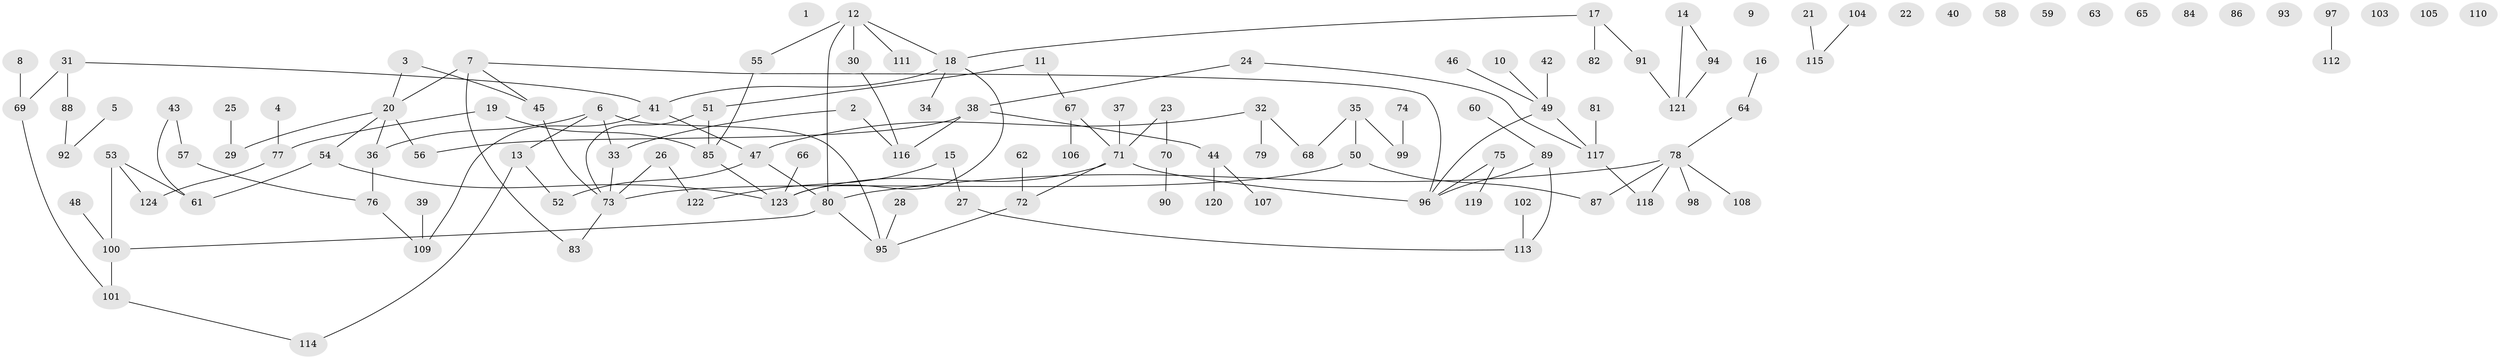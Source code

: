 // Generated by graph-tools (version 1.1) at 2025/39/03/09/25 04:39:22]
// undirected, 124 vertices, 132 edges
graph export_dot {
graph [start="1"]
  node [color=gray90,style=filled];
  1;
  2;
  3;
  4;
  5;
  6;
  7;
  8;
  9;
  10;
  11;
  12;
  13;
  14;
  15;
  16;
  17;
  18;
  19;
  20;
  21;
  22;
  23;
  24;
  25;
  26;
  27;
  28;
  29;
  30;
  31;
  32;
  33;
  34;
  35;
  36;
  37;
  38;
  39;
  40;
  41;
  42;
  43;
  44;
  45;
  46;
  47;
  48;
  49;
  50;
  51;
  52;
  53;
  54;
  55;
  56;
  57;
  58;
  59;
  60;
  61;
  62;
  63;
  64;
  65;
  66;
  67;
  68;
  69;
  70;
  71;
  72;
  73;
  74;
  75;
  76;
  77;
  78;
  79;
  80;
  81;
  82;
  83;
  84;
  85;
  86;
  87;
  88;
  89;
  90;
  91;
  92;
  93;
  94;
  95;
  96;
  97;
  98;
  99;
  100;
  101;
  102;
  103;
  104;
  105;
  106;
  107;
  108;
  109;
  110;
  111;
  112;
  113;
  114;
  115;
  116;
  117;
  118;
  119;
  120;
  121;
  122;
  123;
  124;
  2 -- 33;
  2 -- 116;
  3 -- 20;
  3 -- 45;
  4 -- 77;
  5 -- 92;
  6 -- 13;
  6 -- 33;
  6 -- 36;
  6 -- 95;
  7 -- 20;
  7 -- 45;
  7 -- 83;
  7 -- 96;
  8 -- 69;
  10 -- 49;
  11 -- 51;
  11 -- 67;
  12 -- 18;
  12 -- 30;
  12 -- 55;
  12 -- 80;
  12 -- 111;
  13 -- 52;
  13 -- 114;
  14 -- 94;
  14 -- 121;
  15 -- 27;
  15 -- 122;
  16 -- 64;
  17 -- 18;
  17 -- 82;
  17 -- 91;
  18 -- 34;
  18 -- 41;
  18 -- 123;
  19 -- 77;
  19 -- 85;
  20 -- 29;
  20 -- 36;
  20 -- 54;
  20 -- 56;
  21 -- 115;
  23 -- 70;
  23 -- 71;
  24 -- 38;
  24 -- 117;
  25 -- 29;
  26 -- 73;
  26 -- 122;
  27 -- 113;
  28 -- 95;
  30 -- 116;
  31 -- 41;
  31 -- 69;
  31 -- 88;
  32 -- 47;
  32 -- 68;
  32 -- 79;
  33 -- 73;
  35 -- 50;
  35 -- 68;
  35 -- 99;
  36 -- 76;
  37 -- 71;
  38 -- 44;
  38 -- 56;
  38 -- 116;
  39 -- 109;
  41 -- 47;
  41 -- 109;
  42 -- 49;
  43 -- 57;
  43 -- 61;
  44 -- 107;
  44 -- 120;
  45 -- 73;
  46 -- 49;
  47 -- 52;
  47 -- 80;
  48 -- 100;
  49 -- 96;
  49 -- 117;
  50 -- 73;
  50 -- 87;
  51 -- 73;
  51 -- 85;
  53 -- 61;
  53 -- 100;
  53 -- 124;
  54 -- 61;
  54 -- 123;
  55 -- 85;
  57 -- 76;
  60 -- 89;
  62 -- 72;
  64 -- 78;
  66 -- 123;
  67 -- 71;
  67 -- 106;
  69 -- 101;
  70 -- 90;
  71 -- 72;
  71 -- 96;
  71 -- 123;
  72 -- 95;
  73 -- 83;
  74 -- 99;
  75 -- 96;
  75 -- 119;
  76 -- 109;
  77 -- 124;
  78 -- 80;
  78 -- 87;
  78 -- 98;
  78 -- 108;
  78 -- 118;
  80 -- 95;
  80 -- 100;
  81 -- 117;
  85 -- 123;
  88 -- 92;
  89 -- 96;
  89 -- 113;
  91 -- 121;
  94 -- 121;
  97 -- 112;
  100 -- 101;
  101 -- 114;
  102 -- 113;
  104 -- 115;
  117 -- 118;
}
